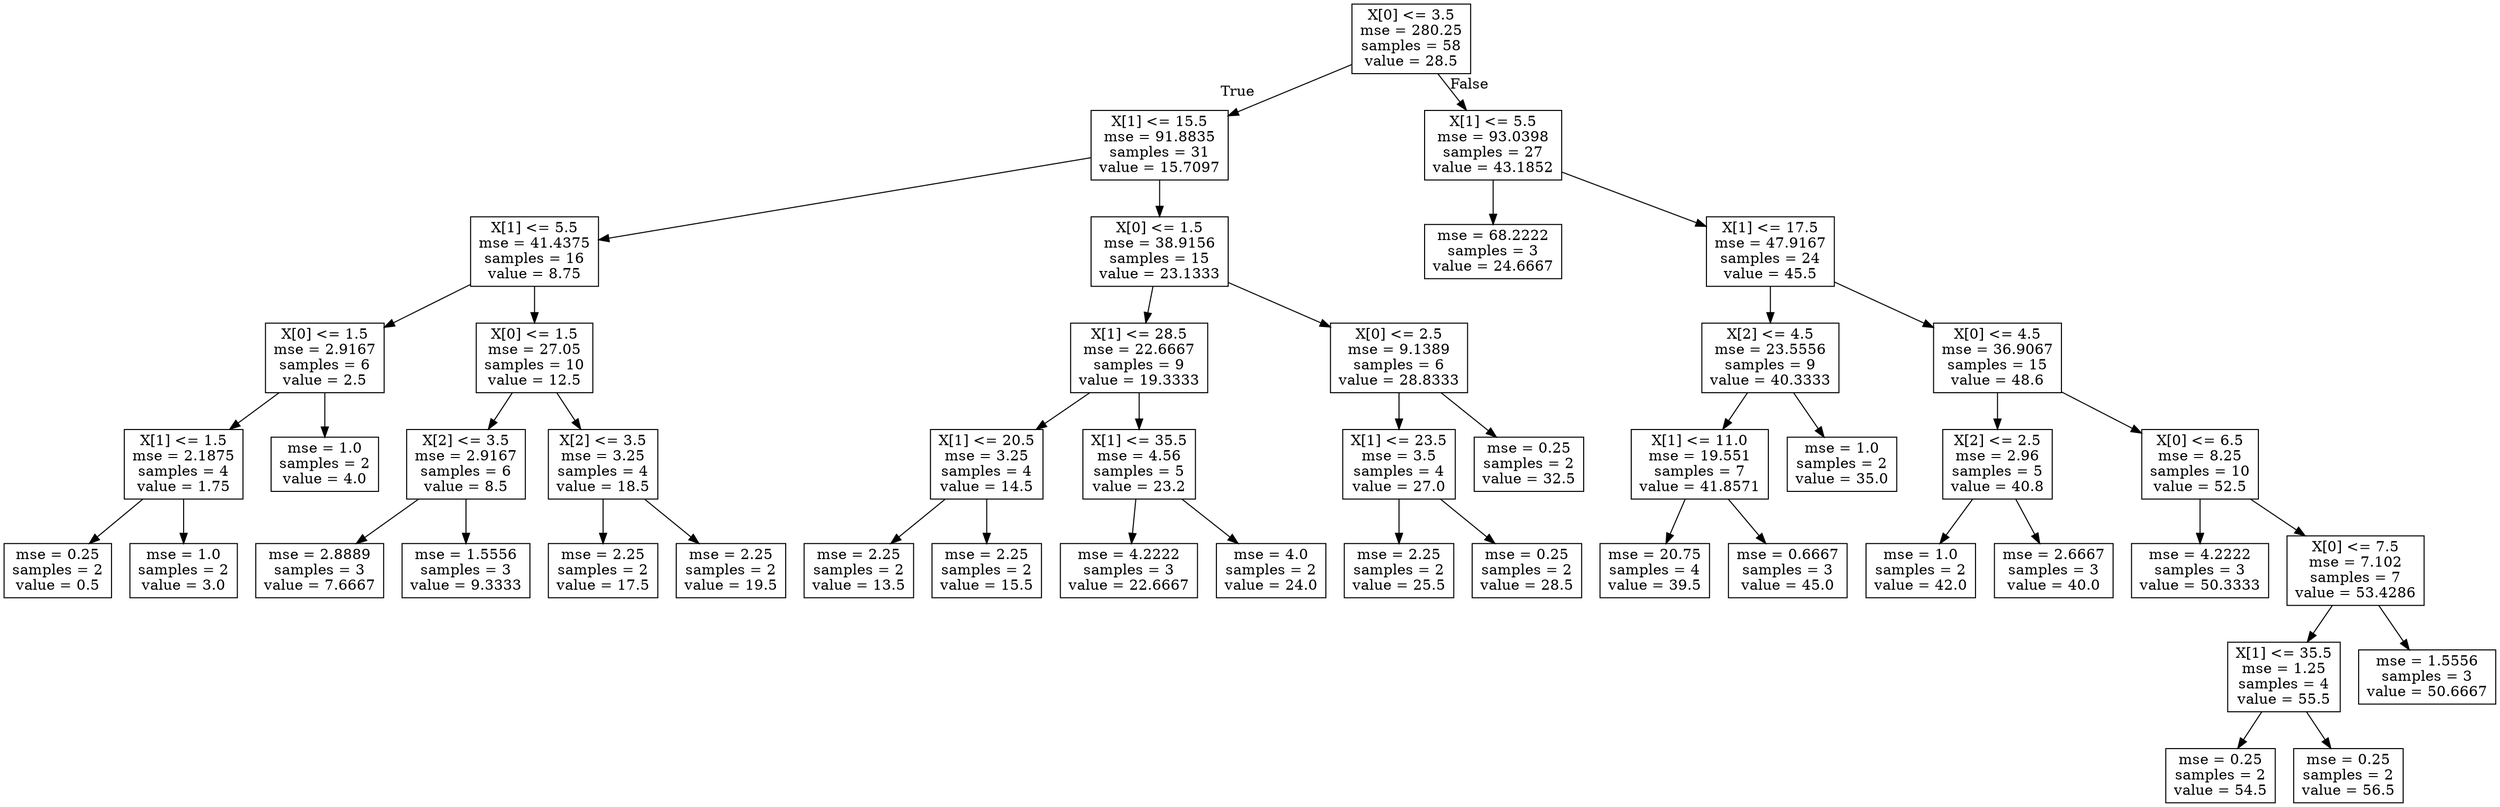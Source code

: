 digraph Tree {
node [shape=box] ;
0 [label="X[0] <= 3.5\nmse = 280.25\nsamples = 58\nvalue = 28.5"] ;
1 [label="X[1] <= 15.5\nmse = 91.8835\nsamples = 31\nvalue = 15.7097"] ;
0 -> 1 [labeldistance=2.5, labelangle=45, headlabel="True"] ;
2 [label="X[1] <= 5.5\nmse = 41.4375\nsamples = 16\nvalue = 8.75"] ;
1 -> 2 ;
3 [label="X[0] <= 1.5\nmse = 2.9167\nsamples = 6\nvalue = 2.5"] ;
2 -> 3 ;
4 [label="X[1] <= 1.5\nmse = 2.1875\nsamples = 4\nvalue = 1.75"] ;
3 -> 4 ;
5 [label="mse = 0.25\nsamples = 2\nvalue = 0.5"] ;
4 -> 5 ;
6 [label="mse = 1.0\nsamples = 2\nvalue = 3.0"] ;
4 -> 6 ;
7 [label="mse = 1.0\nsamples = 2\nvalue = 4.0"] ;
3 -> 7 ;
8 [label="X[0] <= 1.5\nmse = 27.05\nsamples = 10\nvalue = 12.5"] ;
2 -> 8 ;
9 [label="X[2] <= 3.5\nmse = 2.9167\nsamples = 6\nvalue = 8.5"] ;
8 -> 9 ;
10 [label="mse = 2.8889\nsamples = 3\nvalue = 7.6667"] ;
9 -> 10 ;
11 [label="mse = 1.5556\nsamples = 3\nvalue = 9.3333"] ;
9 -> 11 ;
12 [label="X[2] <= 3.5\nmse = 3.25\nsamples = 4\nvalue = 18.5"] ;
8 -> 12 ;
13 [label="mse = 2.25\nsamples = 2\nvalue = 17.5"] ;
12 -> 13 ;
14 [label="mse = 2.25\nsamples = 2\nvalue = 19.5"] ;
12 -> 14 ;
15 [label="X[0] <= 1.5\nmse = 38.9156\nsamples = 15\nvalue = 23.1333"] ;
1 -> 15 ;
16 [label="X[1] <= 28.5\nmse = 22.6667\nsamples = 9\nvalue = 19.3333"] ;
15 -> 16 ;
17 [label="X[1] <= 20.5\nmse = 3.25\nsamples = 4\nvalue = 14.5"] ;
16 -> 17 ;
18 [label="mse = 2.25\nsamples = 2\nvalue = 13.5"] ;
17 -> 18 ;
19 [label="mse = 2.25\nsamples = 2\nvalue = 15.5"] ;
17 -> 19 ;
20 [label="X[1] <= 35.5\nmse = 4.56\nsamples = 5\nvalue = 23.2"] ;
16 -> 20 ;
21 [label="mse = 4.2222\nsamples = 3\nvalue = 22.6667"] ;
20 -> 21 ;
22 [label="mse = 4.0\nsamples = 2\nvalue = 24.0"] ;
20 -> 22 ;
23 [label="X[0] <= 2.5\nmse = 9.1389\nsamples = 6\nvalue = 28.8333"] ;
15 -> 23 ;
24 [label="X[1] <= 23.5\nmse = 3.5\nsamples = 4\nvalue = 27.0"] ;
23 -> 24 ;
25 [label="mse = 2.25\nsamples = 2\nvalue = 25.5"] ;
24 -> 25 ;
26 [label="mse = 0.25\nsamples = 2\nvalue = 28.5"] ;
24 -> 26 ;
27 [label="mse = 0.25\nsamples = 2\nvalue = 32.5"] ;
23 -> 27 ;
28 [label="X[1] <= 5.5\nmse = 93.0398\nsamples = 27\nvalue = 43.1852"] ;
0 -> 28 [labeldistance=2.5, labelangle=-45, headlabel="False"] ;
29 [label="mse = 68.2222\nsamples = 3\nvalue = 24.6667"] ;
28 -> 29 ;
30 [label="X[1] <= 17.5\nmse = 47.9167\nsamples = 24\nvalue = 45.5"] ;
28 -> 30 ;
31 [label="X[2] <= 4.5\nmse = 23.5556\nsamples = 9\nvalue = 40.3333"] ;
30 -> 31 ;
32 [label="X[1] <= 11.0\nmse = 19.551\nsamples = 7\nvalue = 41.8571"] ;
31 -> 32 ;
33 [label="mse = 20.75\nsamples = 4\nvalue = 39.5"] ;
32 -> 33 ;
34 [label="mse = 0.6667\nsamples = 3\nvalue = 45.0"] ;
32 -> 34 ;
35 [label="mse = 1.0\nsamples = 2\nvalue = 35.0"] ;
31 -> 35 ;
36 [label="X[0] <= 4.5\nmse = 36.9067\nsamples = 15\nvalue = 48.6"] ;
30 -> 36 ;
37 [label="X[2] <= 2.5\nmse = 2.96\nsamples = 5\nvalue = 40.8"] ;
36 -> 37 ;
38 [label="mse = 1.0\nsamples = 2\nvalue = 42.0"] ;
37 -> 38 ;
39 [label="mse = 2.6667\nsamples = 3\nvalue = 40.0"] ;
37 -> 39 ;
40 [label="X[0] <= 6.5\nmse = 8.25\nsamples = 10\nvalue = 52.5"] ;
36 -> 40 ;
41 [label="mse = 4.2222\nsamples = 3\nvalue = 50.3333"] ;
40 -> 41 ;
42 [label="X[0] <= 7.5\nmse = 7.102\nsamples = 7\nvalue = 53.4286"] ;
40 -> 42 ;
43 [label="X[1] <= 35.5\nmse = 1.25\nsamples = 4\nvalue = 55.5"] ;
42 -> 43 ;
44 [label="mse = 0.25\nsamples = 2\nvalue = 54.5"] ;
43 -> 44 ;
45 [label="mse = 0.25\nsamples = 2\nvalue = 56.5"] ;
43 -> 45 ;
46 [label="mse = 1.5556\nsamples = 3\nvalue = 50.6667"] ;
42 -> 46 ;
}